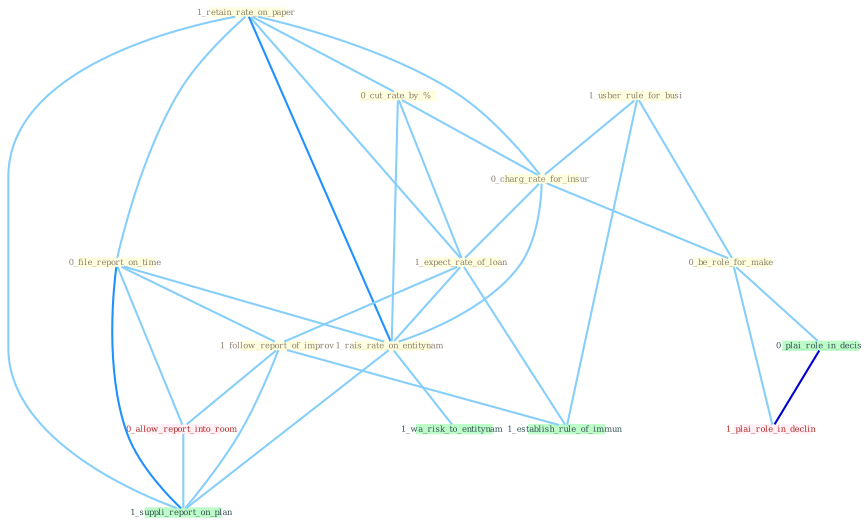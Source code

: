 Graph G{ 
    node
    [shape=polygon,style=filled,width=.5,height=.06,color="#BDFCC9",fixedsize=true,fontsize=4,
    fontcolor="#2f4f4f"];
    {node
    [color="#ffffe0", fontcolor="#8b7d6b"] "1_retain_rate_on_paper " "1_usher_rule_for_busi " "0_cut_rate_by_% " "0_charg_rate_for_insur " "1_expect_rate_of_loan " "0_file_report_on_time " "0_be_role_for_make " "1_follow_report_of_improv " "1_rais_rate_on_entitynam "}
{node [color="#fff0f5", fontcolor="#b22222"] "1_plai_role_in_declin " "0_allow_report_into_room "}
edge [color="#B0E2FF"];

	"1_retain_rate_on_paper " -- "0_cut_rate_by_% " [w="1", color="#87cefa" ];
	"1_retain_rate_on_paper " -- "0_charg_rate_for_insur " [w="1", color="#87cefa" ];
	"1_retain_rate_on_paper " -- "1_expect_rate_of_loan " [w="1", color="#87cefa" ];
	"1_retain_rate_on_paper " -- "0_file_report_on_time " [w="1", color="#87cefa" ];
	"1_retain_rate_on_paper " -- "1_rais_rate_on_entitynam " [w="2", color="#1e90ff" , len=0.8];
	"1_retain_rate_on_paper " -- "1_suppli_report_on_plan " [w="1", color="#87cefa" ];
	"1_usher_rule_for_busi " -- "0_charg_rate_for_insur " [w="1", color="#87cefa" ];
	"1_usher_rule_for_busi " -- "0_be_role_for_make " [w="1", color="#87cefa" ];
	"1_usher_rule_for_busi " -- "1_establish_rule_of_immun " [w="1", color="#87cefa" ];
	"0_cut_rate_by_% " -- "0_charg_rate_for_insur " [w="1", color="#87cefa" ];
	"0_cut_rate_by_% " -- "1_expect_rate_of_loan " [w="1", color="#87cefa" ];
	"0_cut_rate_by_% " -- "1_rais_rate_on_entitynam " [w="1", color="#87cefa" ];
	"0_charg_rate_for_insur " -- "1_expect_rate_of_loan " [w="1", color="#87cefa" ];
	"0_charg_rate_for_insur " -- "0_be_role_for_make " [w="1", color="#87cefa" ];
	"0_charg_rate_for_insur " -- "1_rais_rate_on_entitynam " [w="1", color="#87cefa" ];
	"1_expect_rate_of_loan " -- "1_follow_report_of_improv " [w="1", color="#87cefa" ];
	"1_expect_rate_of_loan " -- "1_rais_rate_on_entitynam " [w="1", color="#87cefa" ];
	"1_expect_rate_of_loan " -- "1_establish_rule_of_immun " [w="1", color="#87cefa" ];
	"0_file_report_on_time " -- "1_follow_report_of_improv " [w="1", color="#87cefa" ];
	"0_file_report_on_time " -- "1_rais_rate_on_entitynam " [w="1", color="#87cefa" ];
	"0_file_report_on_time " -- "0_allow_report_into_room " [w="1", color="#87cefa" ];
	"0_file_report_on_time " -- "1_suppli_report_on_plan " [w="2", color="#1e90ff" , len=0.8];
	"0_be_role_for_make " -- "0_plai_role_in_decis " [w="1", color="#87cefa" ];
	"0_be_role_for_make " -- "1_plai_role_in_declin " [w="1", color="#87cefa" ];
	"1_follow_report_of_improv " -- "1_establish_rule_of_immun " [w="1", color="#87cefa" ];
	"1_follow_report_of_improv " -- "0_allow_report_into_room " [w="1", color="#87cefa" ];
	"1_follow_report_of_improv " -- "1_suppli_report_on_plan " [w="1", color="#87cefa" ];
	"1_rais_rate_on_entitynam " -- "1_wa_risk_to_entitynam " [w="1", color="#87cefa" ];
	"1_rais_rate_on_entitynam " -- "1_suppli_report_on_plan " [w="1", color="#87cefa" ];
	"0_plai_role_in_decis " -- "1_plai_role_in_declin " [w="3", color="#0000cd" , len=0.6];
	"0_allow_report_into_room " -- "1_suppli_report_on_plan " [w="1", color="#87cefa" ];
}